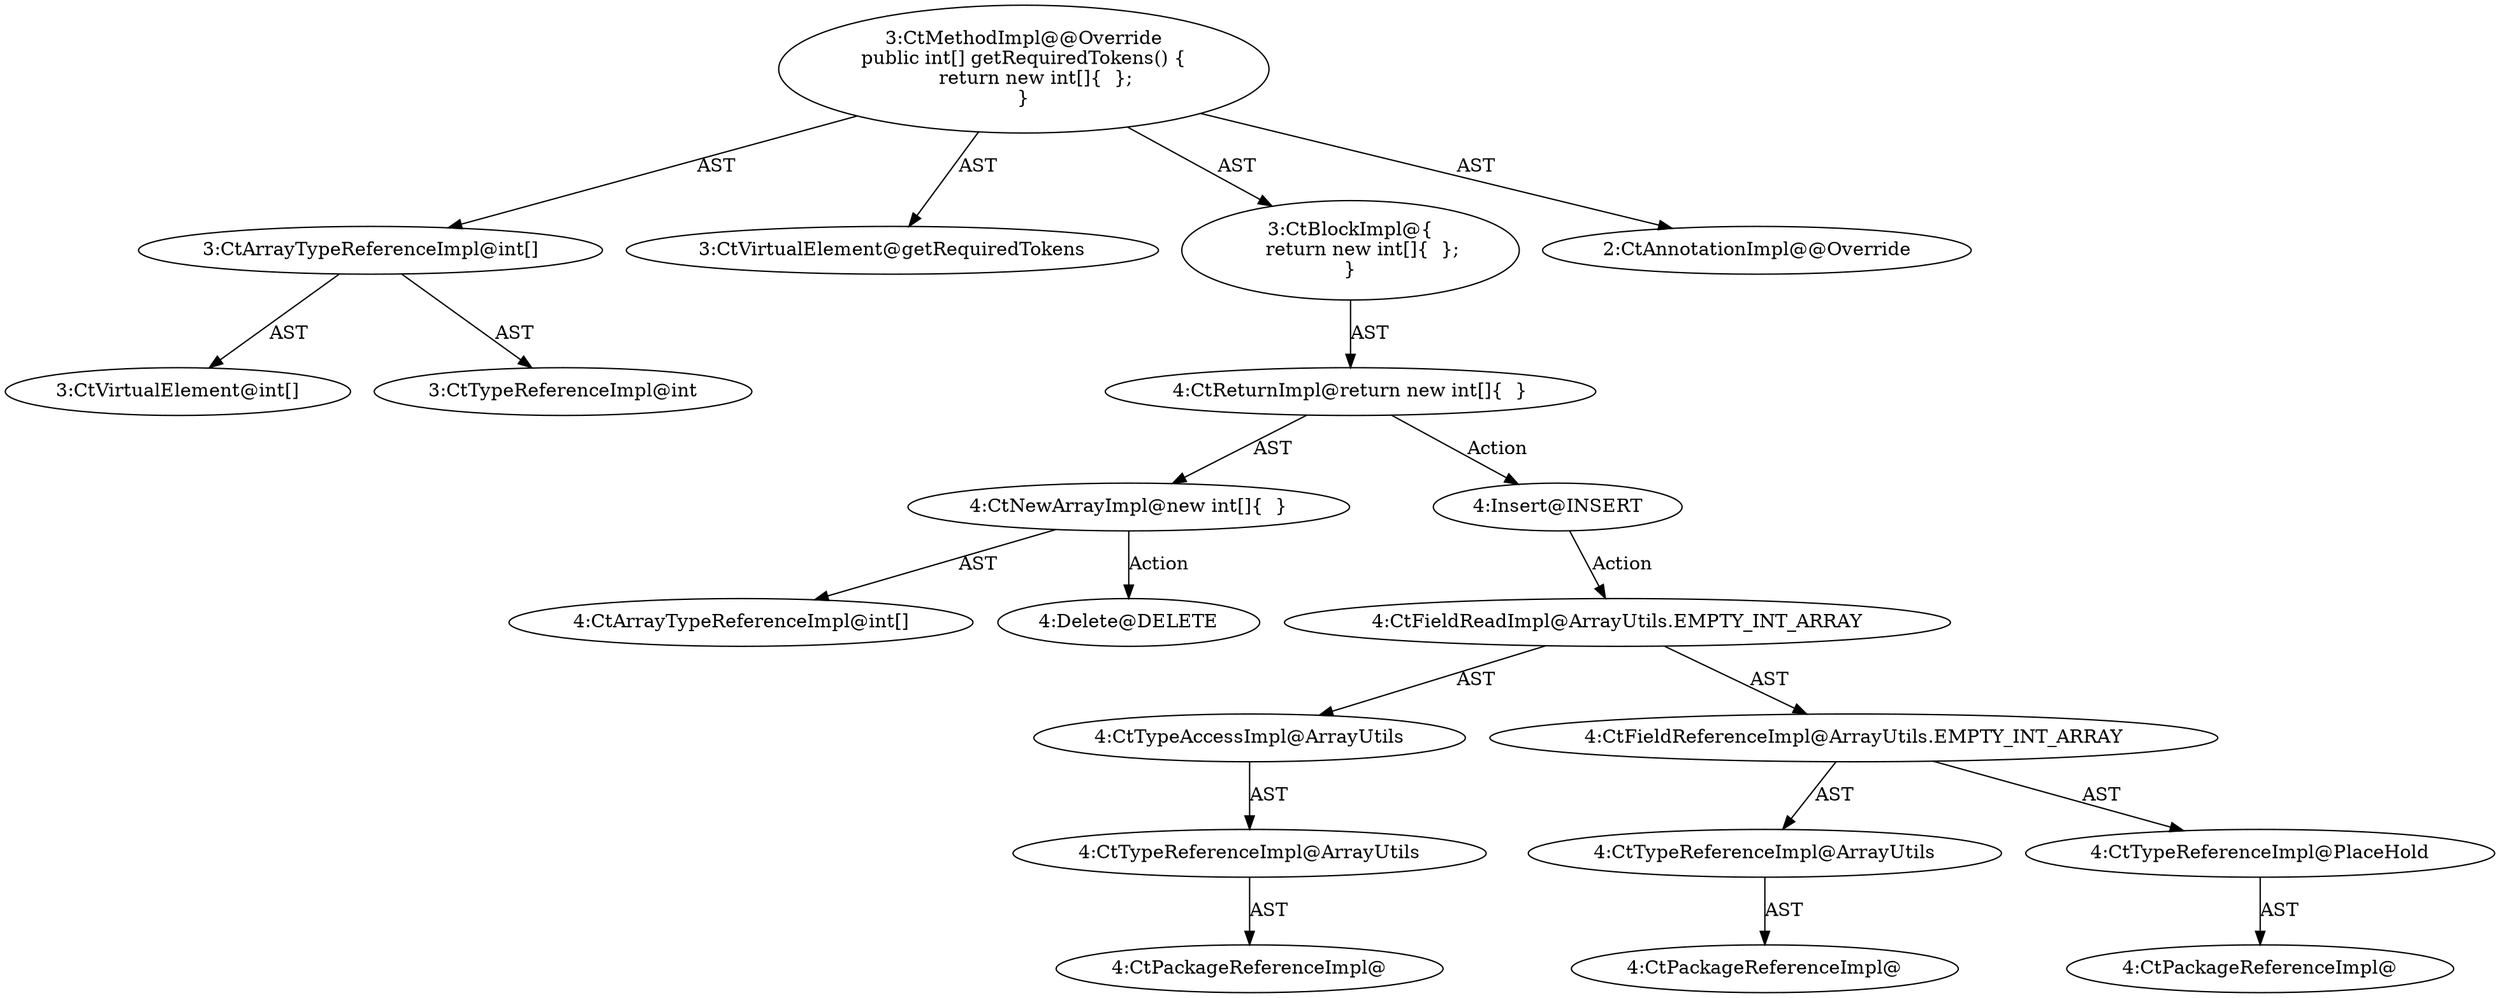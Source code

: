 digraph "getRequiredTokens#?" {
0 [label="3:CtVirtualElement@int[]" shape=ellipse]
1 [label="3:CtArrayTypeReferenceImpl@int[]" shape=ellipse]
2 [label="3:CtTypeReferenceImpl@int" shape=ellipse]
3 [label="3:CtVirtualElement@getRequiredTokens" shape=ellipse]
4 [label="4:CtNewArrayImpl@new int[]\{  \}" shape=ellipse]
5 [label="4:CtArrayTypeReferenceImpl@int[]" shape=ellipse]
6 [label="4:CtReturnImpl@return new int[]\{  \}" shape=ellipse]
7 [label="3:CtBlockImpl@\{
    return new int[]\{  \};
\}" shape=ellipse]
8 [label="3:CtMethodImpl@@Override
public int[] getRequiredTokens() \{
    return new int[]\{  \};
\}" shape=ellipse]
9 [label="2:CtAnnotationImpl@@Override" shape=ellipse]
10 [label="4:Delete@DELETE" shape=ellipse]
11 [label="4:Insert@INSERT" shape=ellipse]
12 [label="4:CtPackageReferenceImpl@" shape=ellipse]
13 [label="4:CtTypeReferenceImpl@ArrayUtils" shape=ellipse]
14 [label="4:CtTypeAccessImpl@ArrayUtils" shape=ellipse]
15 [label="4:CtPackageReferenceImpl@" shape=ellipse]
16 [label="4:CtTypeReferenceImpl@ArrayUtils" shape=ellipse]
17 [label="4:CtPackageReferenceImpl@" shape=ellipse]
18 [label="4:CtTypeReferenceImpl@PlaceHold" shape=ellipse]
19 [label="4:CtFieldReferenceImpl@ArrayUtils.EMPTY_INT_ARRAY" shape=ellipse]
20 [label="4:CtFieldReadImpl@ArrayUtils.EMPTY_INT_ARRAY" shape=ellipse]
1 -> 0 [label="AST"];
1 -> 2 [label="AST"];
4 -> 5 [label="AST"];
4 -> 10 [label="Action"];
6 -> 4 [label="AST"];
6 -> 11 [label="Action"];
7 -> 6 [label="AST"];
8 -> 3 [label="AST"];
8 -> 9 [label="AST"];
8 -> 1 [label="AST"];
8 -> 7 [label="AST"];
11 -> 20 [label="Action"];
13 -> 12 [label="AST"];
14 -> 13 [label="AST"];
16 -> 15 [label="AST"];
18 -> 17 [label="AST"];
19 -> 16 [label="AST"];
19 -> 18 [label="AST"];
20 -> 14 [label="AST"];
20 -> 19 [label="AST"];
}